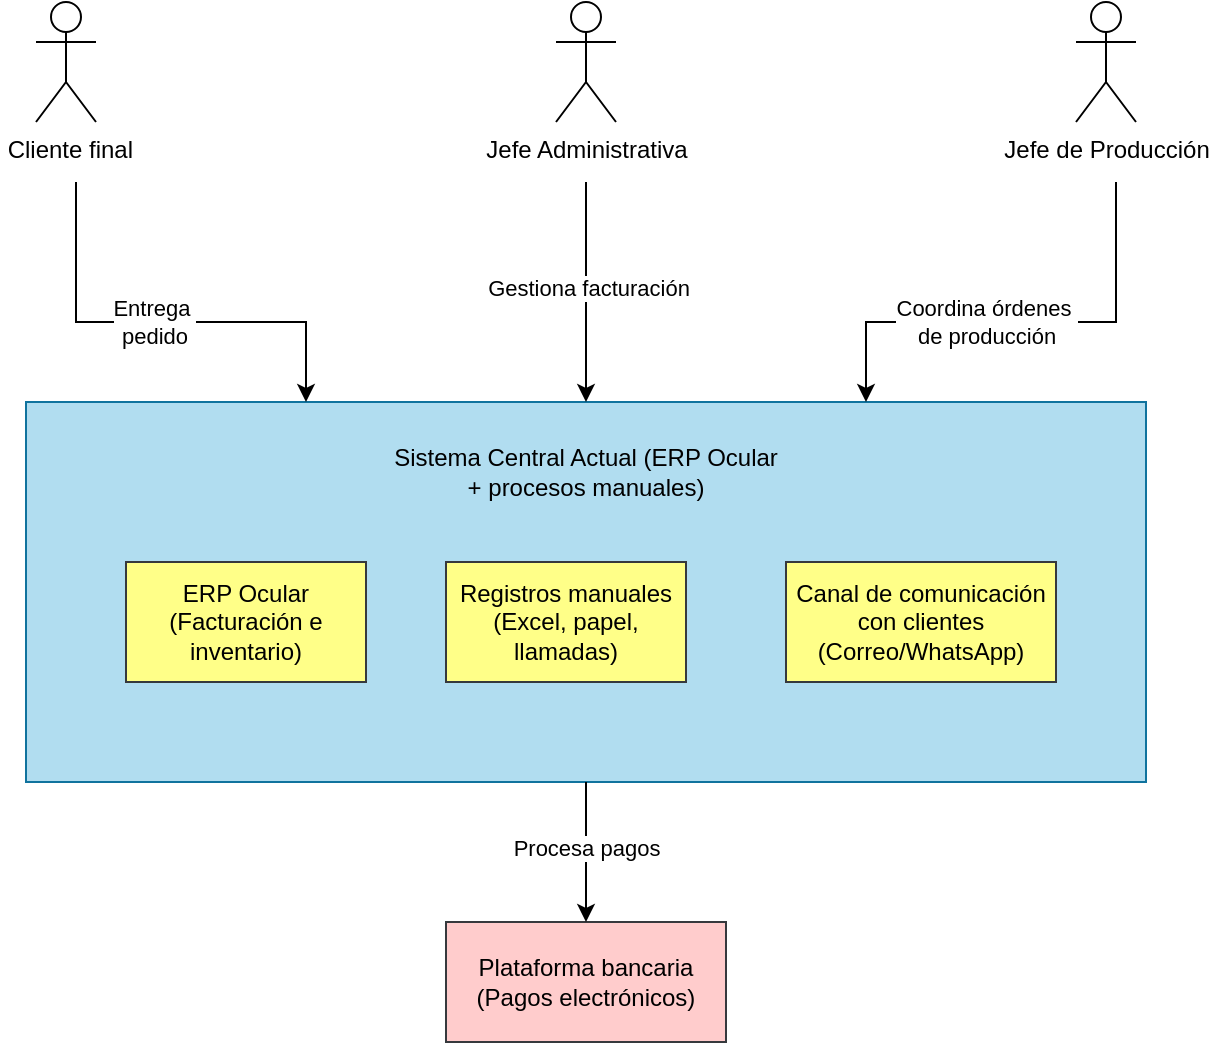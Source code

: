 <mxfile version="28.1.2">
  <diagram name="Página-1" id="SDaG4tq_g4ovvIy5OgZq">
    <mxGraphModel dx="1389" dy="703" grid="1" gridSize="10" guides="1" tooltips="1" connect="1" arrows="1" fold="1" page="1" pageScale="1" pageWidth="1169" pageHeight="827" math="0" shadow="0">
      <root>
        <mxCell id="0" />
        <mxCell id="1" parent="0" />
        <mxCell id="537t4w5oqy_eiYzYWGQg-1" value="Jefe de Producción" style="shape=umlActor;verticalLabelPosition=bottom;verticalAlign=top;html=1;outlineConnect=0;" vertex="1" parent="1">
          <mxGeometry x="720" y="40" width="30" height="60" as="geometry" />
        </mxCell>
        <mxCell id="537t4w5oqy_eiYzYWGQg-2" value="Jefe Administrativa" style="shape=umlActor;verticalLabelPosition=bottom;verticalAlign=top;html=1;outlineConnect=0;" vertex="1" parent="1">
          <mxGeometry x="460" y="40" width="30" height="60" as="geometry" />
        </mxCell>
        <mxCell id="537t4w5oqy_eiYzYWGQg-3" value="&amp;nbsp;Cliente final" style="shape=umlActor;verticalLabelPosition=bottom;verticalAlign=top;html=1;outlineConnect=0;" vertex="1" parent="1">
          <mxGeometry x="200" y="40" width="30" height="60" as="geometry" />
        </mxCell>
        <mxCell id="537t4w5oqy_eiYzYWGQg-8" value="" style="rounded=0;whiteSpace=wrap;html=1;fillColor=#b1ddf0;strokeColor=#10739e;" vertex="1" parent="1">
          <mxGeometry x="195" y="240" width="560" height="190" as="geometry" />
        </mxCell>
        <mxCell id="537t4w5oqy_eiYzYWGQg-10" value="ERP Ocular (Facturación e inventario)" style="rounded=0;whiteSpace=wrap;html=1;fillColor=#ffff88;strokeColor=#36393d;" vertex="1" parent="1">
          <mxGeometry x="245" y="320" width="120" height="60" as="geometry" />
        </mxCell>
        <mxCell id="537t4w5oqy_eiYzYWGQg-11" value="&lt;span style=&quot;text-align: left;&quot;&gt;Sistema Central Actual&amp;nbsp;&lt;/span&gt;&lt;span style=&quot;color: light-dark(rgb(0, 0, 0), rgb(255, 255, 255)); text-align: left; background-color: transparent;&quot;&gt;(ERP Ocular + procesos manuales)&lt;/span&gt;" style="text;html=1;align=center;verticalAlign=middle;whiteSpace=wrap;rounded=0;" vertex="1" parent="1">
          <mxGeometry x="375" y="260" width="200" height="30" as="geometry" />
        </mxCell>
        <mxCell id="537t4w5oqy_eiYzYWGQg-12" value="Registros manuales (Excel, papel, llamadas)" style="rounded=0;whiteSpace=wrap;html=1;fillColor=#ffff88;strokeColor=#36393d;" vertex="1" parent="1">
          <mxGeometry x="405" y="320" width="120" height="60" as="geometry" />
        </mxCell>
        <mxCell id="537t4w5oqy_eiYzYWGQg-13" value="Plataforma bancaria (Pagos electrónicos)" style="rounded=0;whiteSpace=wrap;html=1;fillColor=#ffcccc;strokeColor=#36393d;" vertex="1" parent="1">
          <mxGeometry x="405" y="500" width="140" height="60" as="geometry" />
        </mxCell>
        <mxCell id="537t4w5oqy_eiYzYWGQg-14" value="Canal de comunicación con clientes (Correo/WhatsApp)" style="rounded=0;whiteSpace=wrap;html=1;fillColor=#ffff88;strokeColor=#36393d;" vertex="1" parent="1">
          <mxGeometry x="575" y="320" width="135" height="60" as="geometry" />
        </mxCell>
        <mxCell id="537t4w5oqy_eiYzYWGQg-18" value="" style="endArrow=classic;html=1;rounded=0;entryX=0.25;entryY=0;entryDx=0;entryDy=0;" edge="1" parent="1" target="537t4w5oqy_eiYzYWGQg-8">
          <mxGeometry width="50" height="50" relative="1" as="geometry">
            <mxPoint x="220" y="130" as="sourcePoint" />
            <mxPoint x="540" y="250" as="targetPoint" />
            <Array as="points">
              <mxPoint x="220" y="200" />
              <mxPoint x="335" y="200" />
            </Array>
          </mxGeometry>
        </mxCell>
        <mxCell id="537t4w5oqy_eiYzYWGQg-22" value="Entrega&amp;nbsp;&lt;div&gt;pedido&lt;/div&gt;" style="edgeLabel;html=1;align=center;verticalAlign=middle;resizable=0;points=[];" vertex="1" connectable="0" parent="537t4w5oqy_eiYzYWGQg-18">
          <mxGeometry x="-0.03" relative="1" as="geometry">
            <mxPoint as="offset" />
          </mxGeometry>
        </mxCell>
        <mxCell id="537t4w5oqy_eiYzYWGQg-19" value="" style="endArrow=classic;html=1;rounded=0;entryX=0.5;entryY=0;entryDx=0;entryDy=0;" edge="1" parent="1" target="537t4w5oqy_eiYzYWGQg-8">
          <mxGeometry width="50" height="50" relative="1" as="geometry">
            <mxPoint x="475" y="130" as="sourcePoint" />
            <mxPoint x="540" y="250" as="targetPoint" />
          </mxGeometry>
        </mxCell>
        <mxCell id="537t4w5oqy_eiYzYWGQg-23" value="Gestiona facturación" style="edgeLabel;html=1;align=center;verticalAlign=middle;resizable=0;points=[];" vertex="1" connectable="0" parent="537t4w5oqy_eiYzYWGQg-19">
          <mxGeometry x="-0.046" y="1" relative="1" as="geometry">
            <mxPoint as="offset" />
          </mxGeometry>
        </mxCell>
        <mxCell id="537t4w5oqy_eiYzYWGQg-20" value="" style="endArrow=classic;html=1;rounded=0;entryX=0.75;entryY=0;entryDx=0;entryDy=0;" edge="1" parent="1" target="537t4w5oqy_eiYzYWGQg-8">
          <mxGeometry width="50" height="50" relative="1" as="geometry">
            <mxPoint x="740" y="130" as="sourcePoint" />
            <mxPoint x="540" y="250" as="targetPoint" />
            <Array as="points">
              <mxPoint x="740" y="200" />
              <mxPoint x="615" y="200" />
            </Array>
          </mxGeometry>
        </mxCell>
        <mxCell id="537t4w5oqy_eiYzYWGQg-24" value="Coordina órdenes&amp;nbsp;&lt;div&gt;de producción&lt;/div&gt;" style="edgeLabel;html=1;align=center;verticalAlign=middle;resizable=0;points=[];" vertex="1" connectable="0" parent="537t4w5oqy_eiYzYWGQg-20">
          <mxGeometry x="0.149" relative="1" as="geometry">
            <mxPoint as="offset" />
          </mxGeometry>
        </mxCell>
        <mxCell id="537t4w5oqy_eiYzYWGQg-21" value="" style="endArrow=classic;html=1;rounded=0;exitX=0.5;exitY=1;exitDx=0;exitDy=0;entryX=0.5;entryY=0;entryDx=0;entryDy=0;" edge="1" parent="1" source="537t4w5oqy_eiYzYWGQg-8" target="537t4w5oqy_eiYzYWGQg-13">
          <mxGeometry width="50" height="50" relative="1" as="geometry">
            <mxPoint x="490" y="440" as="sourcePoint" />
            <mxPoint x="540" y="390" as="targetPoint" />
          </mxGeometry>
        </mxCell>
        <mxCell id="537t4w5oqy_eiYzYWGQg-25" value="Procesa pagos" style="edgeLabel;html=1;align=center;verticalAlign=middle;resizable=0;points=[];" vertex="1" connectable="0" parent="537t4w5oqy_eiYzYWGQg-21">
          <mxGeometry x="-0.072" relative="1" as="geometry">
            <mxPoint as="offset" />
          </mxGeometry>
        </mxCell>
      </root>
    </mxGraphModel>
  </diagram>
</mxfile>
